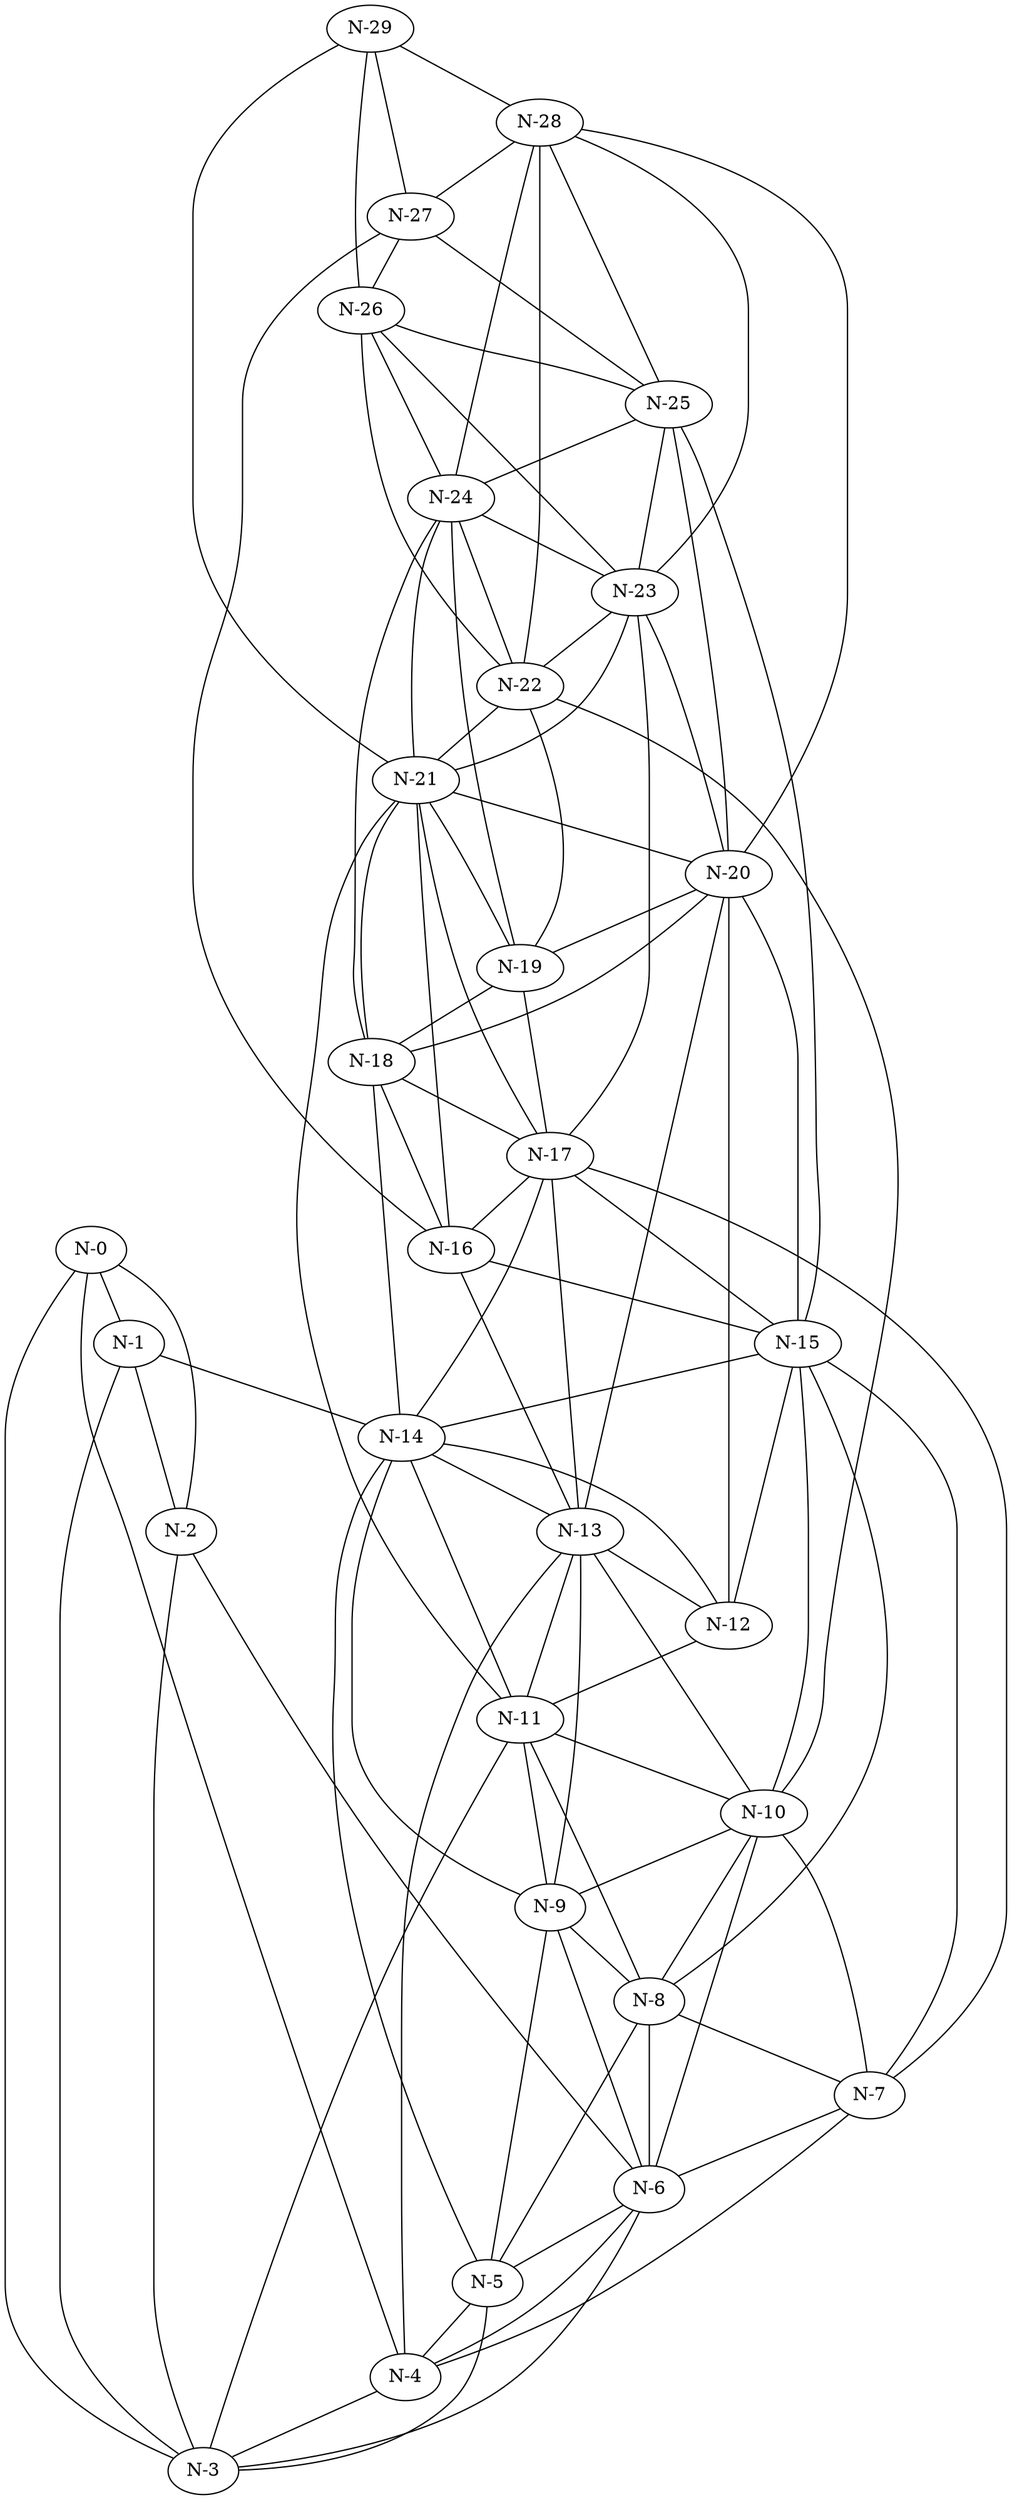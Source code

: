 graph G {
    "N-0";
    "N-1";
    "N-2";
    "N-3";
    "N-3";
    "N-4";
    "N-5";
    "N-6";
    "N-7";
    "N-8";
    "N-9";
    "N-10";
    "N-11";
    "N-12";
    "N-13";
    "N-14";
    "N-15";
    "N-16";
    "N-17";
    "N-18";
    "N-19";
    "N-20";
    "N-21";
    "N-22";
    "N-23";
    "N-24";
    "N-25";
    "N-26";
    "N-27";
    "N-28";
    "N-29";
    "N-0" -- "N-1";
    "N-0" -- "N-2";
    "N-0" -- "N-3";
    "N-0" -- "N-4";
    "N-1" -- "N-2";
    "N-1" -- "N-3";
    "N-1" -- "N-14";
    "N-2" -- "N-3";
    "N-2" -- "N-6";
    "N-4" -- "N-3";
    "N-5" -- "N-3";
    "N-5" -- "N-4";
    "N-6" -- "N-3";
    "N-6" -- "N-4";
    "N-6" -- "N-5";
    "N-7" -- "N-4";
    "N-7" -- "N-6";
    "N-8" -- "N-7";
    "N-8" -- "N-5";
    "N-8" -- "N-6";
    "N-9" -- "N-6";
    "N-9" -- "N-8";
    "N-9" -- "N-5";
    "N-10" -- "N-6";
    "N-10" -- "N-7";
    "N-10" -- "N-9";
    "N-10" -- "N-8";
    "N-11" -- "N-8";
    "N-11" -- "N-9";
    "N-11" -- "N-10";
    "N-11" -- "N-3";
    "N-12" -- "N-11";
    "N-13" -- "N-9";
    "N-13" -- "N-4";
    "N-13" -- "N-12";
    "N-13" -- "N-10";
    "N-13" -- "N-11";
    "N-14" -- "N-12";
    "N-14" -- "N-5";
    "N-14" -- "N-11";
    "N-14" -- "N-13";
    "N-14" -- "N-9";
    "N-15" -- "N-14";
    "N-15" -- "N-8";
    "N-15" -- "N-12";
    "N-15" -- "N-10";
    "N-15" -- "N-7";
    "N-16" -- "N-13";
    "N-16" -- "N-15";
    "N-17" -- "N-16";
    "N-17" -- "N-13";
    "N-17" -- "N-7";
    "N-17" -- "N-15";
    "N-17" -- "N-14";
    "N-18" -- "N-16";
    "N-18" -- "N-14";
    "N-18" -- "N-17";
    "N-19" -- "N-17";
    "N-19" -- "N-18";
    "N-20" -- "N-18";
    "N-20" -- "N-19";
    "N-20" -- "N-12";
    "N-20" -- "N-13";
    "N-20" -- "N-15";
    "N-21" -- "N-17";
    "N-21" -- "N-19";
    "N-21" -- "N-20";
    "N-21" -- "N-11";
    "N-21" -- "N-16";
    "N-21" -- "N-18";
    "N-22" -- "N-21";
    "N-22" -- "N-19";
    "N-22" -- "N-10";
    "N-23" -- "N-22";
    "N-23" -- "N-17";
    "N-23" -- "N-20";
    "N-23" -- "N-21";
    "N-24" -- "N-18";
    "N-24" -- "N-23";
    "N-24" -- "N-21";
    "N-24" -- "N-19";
    "N-24" -- "N-22";
    "N-25" -- "N-15";
    "N-25" -- "N-24";
    "N-25" -- "N-20";
    "N-25" -- "N-23";
    "N-26" -- "N-24";
    "N-26" -- "N-22";
    "N-26" -- "N-25";
    "N-26" -- "N-23";
    "N-27" -- "N-25";
    "N-27" -- "N-16";
    "N-27" -- "N-26";
    "N-28" -- "N-20";
    "N-28" -- "N-25";
    "N-28" -- "N-24";
    "N-28" -- "N-27";
    "N-28" -- "N-22";
    "N-28" -- "N-23";
    "N-29" -- "N-28";
    "N-29" -- "N-26";
    "N-29" -- "N-21";
    "N-29" -- "N-27";
}
